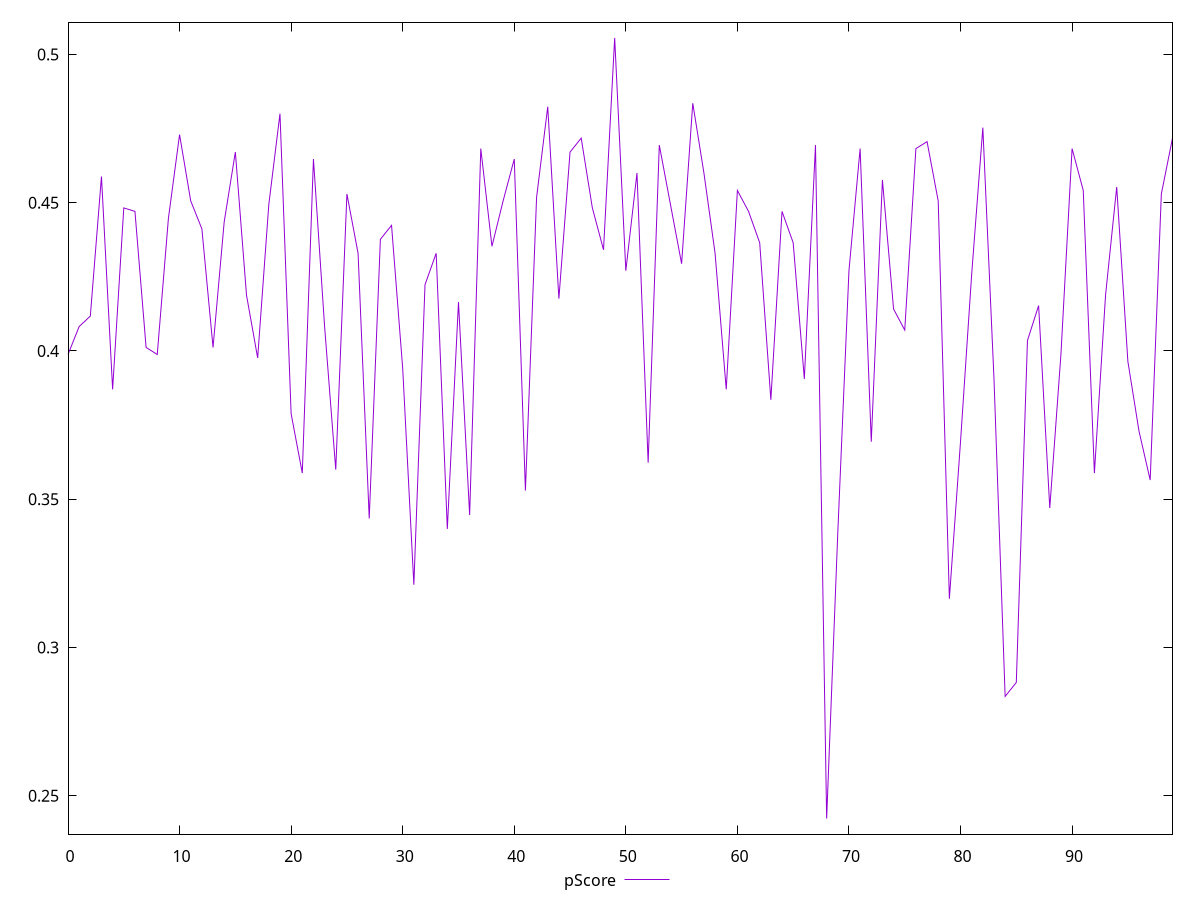 reset

$pScore <<EOF
0 0.3988235294117647
1 0.40823529411764703
2 0.4117647058823529
3 0.4588235294117647
4 0.3870588235294118
5 0.44823529411764707
6 0.4470588235294118
7 0.4011764705882353
8 0.3988235294117647
9 0.4447058823529412
10 0.47294117647058825
11 0.4505882352941176
12 0.4411764705882353
13 0.4011764705882353
14 0.4435294117647059
15 0.46705882352941175
16 0.4188235294117647
17 0.3976470588235294
18 0.44941176470588234
19 0.48
20 0.37882352941176467
21 0.3588235294117647
22 0.4647058823529412
23 0.40823529411764703
24 0.36
25 0.45294117647058824
26 0.4329411764705882
27 0.34352941176470586
28 0.4376470588235294
29 0.4423529411764706
30 0.3941176470588235
31 0.3211764705882353
32 0.4223529411764706
33 0.4329411764705882
34 0.33999999999999997
35 0.41647058823529415
36 0.3447058823529412
37 0.4682352941176471
38 0.43529411764705883
39 0.4505882352941176
40 0.4647058823529412
41 0.3529411764705882
42 0.45176470588235296
43 0.4823529411764706
44 0.4176470588235294
45 0.46705882352941175
46 0.4717647058823529
47 0.44823529411764707
48 0.4341176470588235
49 0.5055555555555555
50 0.42705882352941177
51 0.46
52 0.36235294117647054
53 0.46941176470588236
54 0.44941176470588234
55 0.4294117647058824
56 0.4835294117647059
57 0.46
58 0.4329411764705882
59 0.3870588235294118
60 0.4541176470588235
61 0.4470588235294118
62 0.4364705882352941
63 0.3835294117647059
64 0.4470588235294118
65 0.4364705882352941
66 0.3905882352941176
67 0.46941176470588236
68 0.2423529411764706
69 0.3388235294117647
70 0.42705882352941177
71 0.4682352941176471
72 0.36941176470588233
73 0.4576470588235294
74 0.41411764705882353
75 0.40705882352941175
76 0.4682352941176471
77 0.47058823529411764
78 0.4505882352941176
79 0.3164705882352941
80 0.36941176470588233
81 0.4258823529411765
82 0.4752941176470588
83 0.3905882352941176
84 0.28352941176470586
85 0.28823529411764703
86 0.4035294117647059
87 0.4152941176470588
88 0.34705882352941175
89 0.3988235294117647
90 0.4682352941176471
91 0.4541176470588235
92 0.3588235294117647
93 0.4188235294117647
94 0.45529411764705885
95 0.39647058823529413
96 0.3729411764705882
97 0.3564705882352941
98 0.45294117647058824
99 0.4717647058823529
EOF

set key outside below
set xrange [0:99]
set yrange [0.2370888888888889:0.5108196078431372]
set trange [0.2370888888888889:0.5108196078431372]
set terminal svg size 640, 500 enhanced background rgb 'white'
set output "reports/report_00028_2021-02-24T12-49-42.674Z/uses-http2/samples/card/pScore/values.svg"

plot $pScore title "pScore" with line

reset
